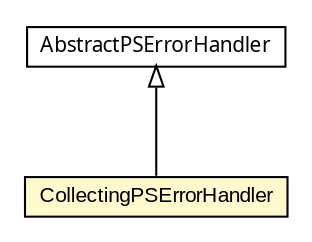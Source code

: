 #!/usr/local/bin/dot
#
# Class diagram 
# Generated by UMLGraph version 5.1 (http://www.umlgraph.org/)
#

digraph G {
	edge [fontname="arial",fontsize=10,labelfontname="arial",labelfontsize=10];
	node [fontname="arial",fontsize=10,shape=plaintext];
	nodesep=0.25;
	ranksep=0.5;
	// com.helger.schematron.pure.errorhandler.CollectingPSErrorHandler
	c5878 [label=<<table title="com.helger.schematron.pure.errorhandler.CollectingPSErrorHandler" border="0" cellborder="1" cellspacing="0" cellpadding="2" port="p" bgcolor="lemonChiffon" href="./CollectingPSErrorHandler.html">
		<tr><td><table border="0" cellspacing="0" cellpadding="1">
<tr><td align="center" balign="center"> CollectingPSErrorHandler </td></tr>
		</table></td></tr>
		</table>>, fontname="arial", fontcolor="black", fontsize=10.0];
	// com.helger.schematron.pure.errorhandler.AbstractPSErrorHandler
	c5879 [label=<<table title="com.helger.schematron.pure.errorhandler.AbstractPSErrorHandler" border="0" cellborder="1" cellspacing="0" cellpadding="2" port="p" href="./AbstractPSErrorHandler.html">
		<tr><td><table border="0" cellspacing="0" cellpadding="1">
<tr><td align="center" balign="center"><font face="ariali"> AbstractPSErrorHandler </font></td></tr>
		</table></td></tr>
		</table>>, fontname="arial", fontcolor="black", fontsize=10.0];
	//com.helger.schematron.pure.errorhandler.CollectingPSErrorHandler extends com.helger.schematron.pure.errorhandler.AbstractPSErrorHandler
	c5879:p -> c5878:p [dir=back,arrowtail=empty];
}

